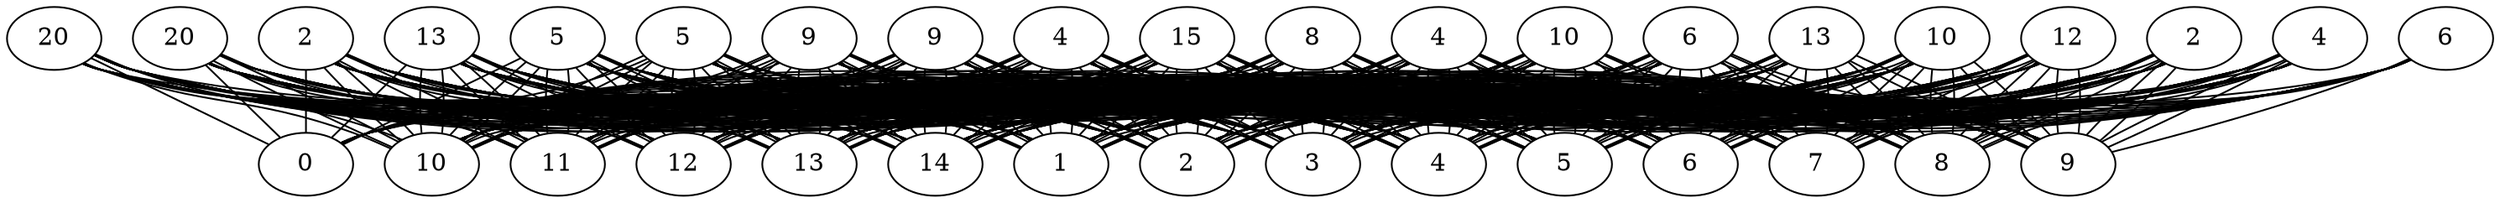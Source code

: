 graph X {
 0-0 [label="nodo0-0"];
 1-0 [label="nodo1-0"];
 0-1 [label="nodo0-1"];
 1-1 [label="nodo1-1"];
 0-2 [label="nodo0-2"];
 1-2 [label="nodo1-2"];
 0-3 [label="nodo0-3"];
 1-3 [label="nodo1-3"];
 0-4 [label="nodo0-4"];
 1-4 [label="nodo1-4"];
 0-5 [label="nodo0-5"];
 1-5 [label="nodo1-5"];
 0-6 [label="nodo0-6"];
 1-6 [label="nodo1-6"];
 0-7 [label="nodo0-7"];
 1-7 [label="nodo1-7"];
 0-8 [label="nodo0-8"];
 1-8 [label="nodo1-8"];
 0-9 [label="nodo0-9"];
 1-9 [label="nodo1-9"];
 0-10 [label="nodo0-10"];
 1-10 [label="nodo1-10"];
 0-11 [label="nodo0-11"];
 1-11 [label="nodo1-11"];
 0-12 [label="nodo0-12"];
 1-12 [label="nodo1-12"];
 0-13 [label="nodo0-13"];
 1-13 [label="nodo1-13"];
 0-14 [label="nodo0-14"];
 1-14 [label="nodo1-14"];
 0-15 [label="nodo0-15"];
 1-15 [label="nodo1-15"];
 0-16 [label="nodo0-16"];
 1-16 [label="nodo1-16"];
 0-17 [label="nodo0-17"];
 1-17 [label="nodo1-17"];
 0-18 [label="nodo0-18"];
 1-18 [label="nodo1-18"];
 0-19 [label="nodo0-19"];
 1-19 [label="nodo1-19"];
 2-0 [label="nodo2-0"];
 2-1 [label="nodo2-1"];
 2-2 [label="nodo2-2"];
 2-3 [label="nodo2-3"];
 2-4 [label="nodo2-4"];
 2-5 [label="nodo2-5"];
 2-6 [label="nodo2-6"];
 2-7 [label="nodo2-7"];
 2-8 [label="nodo2-8"];
 2-9 [label="nodo2-9"];
 2-10 [label="nodo2-10"];
 2-11 [label="nodo2-11"];
 2-12 [label="nodo2-12"];
 2-13 [label="nodo2-13"];
 2-14 [label="nodo2-14"];
 2-15 [label="nodo2-15"];
 2-16 [label="nodo2-16"];
 2-17 [label="nodo2-17"];
 2-18 [label="nodo2-18"];
 2-19 [label="nodo2-19"];
 3-0 [label="nodo3-0"];
 3-1 [label="nodo3-1"];
 3-2 [label="nodo3-2"];
 3-3 [label="nodo3-3"];
 3-4 [label="nodo3-4"];
 3-5 [label="nodo3-5"];
 3-6 [label="nodo3-6"];
 3-7 [label="nodo3-7"];
 3-8 [label="nodo3-8"];
 3-9 [label="nodo3-9"];
 3-10 [label="nodo3-10"];
 3-11 [label="nodo3-11"];
 3-12 [label="nodo3-12"];
 3-13 [label="nodo3-13"];
 3-14 [label="nodo3-14"];
 3-15 [label="nodo3-15"];
 3-16 [label="nodo3-16"];
 3-17 [label="nodo3-17"];
 3-18 [label="nodo3-18"];
 3-19 [label="nodo3-19"];
 4-0 [label="nodo4-0"];
 4-1 [label="nodo4-1"];
 4-2 [label="nodo4-2"];
 4-3 [label="nodo4-3"];
 4-4 [label="nodo4-4"];
 4-5 [label="nodo4-5"];
 4-6 [label="nodo4-6"];
 4-7 [label="nodo4-7"];
 4-8 [label="nodo4-8"];
 4-9 [label="nodo4-9"];
 4-10 [label="nodo4-10"];
 4-11 [label="nodo4-11"];
 4-12 [label="nodo4-12"];
 4-13 [label="nodo4-13"];
 4-14 [label="nodo4-14"];
 4-15 [label="nodo4-15"];
 4-16 [label="nodo4-16"];
 4-17 [label="nodo4-17"];
 4-18 [label="nodo4-18"];
 4-19 [label="nodo4-19"];
 5-0 [label="nodo5-0"];
 5-1 [label="nodo5-1"];
 5-2 [label="nodo5-2"];
 5-3 [label="nodo5-3"];
 5-4 [label="nodo5-4"];
 5-5 [label="nodo5-5"];
 5-6 [label="nodo5-6"];
 5-7 [label="nodo5-7"];
 5-8 [label="nodo5-8"];
 5-9 [label="nodo5-9"];
 5-10 [label="nodo5-10"];
 5-11 [label="nodo5-11"];
 5-12 [label="nodo5-12"];
 5-13 [label="nodo5-13"];
 5-14 [label="nodo5-14"];
 5-15 [label="nodo5-15"];
 5-16 [label="nodo5-16"];
 5-17 [label="nodo5-17"];
 5-18 [label="nodo5-18"];
 5-19 [label="nodo5-19"];
 6-0 [label="nodo6-0"];
 6-1 [label="nodo6-1"];
 6-2 [label="nodo6-2"];
 6-3 [label="nodo6-3"];
 6-4 [label="nodo6-4"];
 6-5 [label="nodo6-5"];
 6-6 [label="nodo6-6"];
 6-7 [label="nodo6-7"];
 6-8 [label="nodo6-8"];
 6-9 [label="nodo6-9"];
 6-10 [label="nodo6-10"];
 6-11 [label="nodo6-11"];
 6-12 [label="nodo6-12"];
 6-13 [label="nodo6-13"];
 6-14 [label="nodo6-14"];
 6-15 [label="nodo6-15"];
 6-16 [label="nodo6-16"];
 6-17 [label="nodo6-17"];
 6-18 [label="nodo6-18"];
 6-19 [label="nodo6-19"];
 7-0 [label="nodo7-0"];
 7-1 [label="nodo7-1"];
 7-2 [label="nodo7-2"];
 7-3 [label="nodo7-3"];
 7-4 [label="nodo7-4"];
 7-5 [label="nodo7-5"];
 7-6 [label="nodo7-6"];
 7-7 [label="nodo7-7"];
 7-8 [label="nodo7-8"];
 7-9 [label="nodo7-9"];
 7-10 [label="nodo7-10"];
 7-11 [label="nodo7-11"];
 7-12 [label="nodo7-12"];
 7-13 [label="nodo7-13"];
 7-14 [label="nodo7-14"];
 7-15 [label="nodo7-15"];
 7-16 [label="nodo7-16"];
 7-17 [label="nodo7-17"];
 7-18 [label="nodo7-18"];
 7-19 [label="nodo7-19"];
 8-0 [label="nodo8-0"];
 8-1 [label="nodo8-1"];
 8-2 [label="nodo8-2"];
 8-3 [label="nodo8-3"];
 8-4 [label="nodo8-4"];
 8-5 [label="nodo8-5"];
 8-6 [label="nodo8-6"];
 8-7 [label="nodo8-7"];
 8-8 [label="nodo8-8"];
 8-9 [label="nodo8-9"];
 8-10 [label="nodo8-10"];
 8-11 [label="nodo8-11"];
 8-12 [label="nodo8-12"];
 8-13 [label="nodo8-13"];
 8-14 [label="nodo8-14"];
 8-15 [label="nodo8-15"];
 8-16 [label="nodo8-16"];
 8-17 [label="nodo8-17"];
 8-18 [label="nodo8-18"];
 8-19 [label="nodo8-19"];
 9-0 [label="nodo9-0"];
 9-1 [label="nodo9-1"];
 9-2 [label="nodo9-2"];
 9-3 [label="nodo9-3"];
 9-4 [label="nodo9-4"];
 9-5 [label="nodo9-5"];
 9-6 [label="nodo9-6"];
 9-7 [label="nodo9-7"];
 9-8 [label="nodo9-8"];
 9-9 [label="nodo9-9"];
 9-10 [label="nodo9-10"];
 9-11 [label="nodo9-11"];
 9-12 [label="nodo9-12"];
 9-13 [label="nodo9-13"];
 9-14 [label="nodo9-14"];
 9-15 [label="nodo9-15"];
 9-16 [label="nodo9-16"];
 9-17 [label="nodo9-17"];
 9-18 [label="nodo9-18"];
 9-19 [label="nodo9-19"];
 10-0 [label="nodo10-0"];
 10-1 [label="nodo10-1"];
 10-2 [label="nodo10-2"];
 10-3 [label="nodo10-3"];
 10-4 [label="nodo10-4"];
 10-5 [label="nodo10-5"];
 10-6 [label="nodo10-6"];
 10-7 [label="nodo10-7"];
 10-8 [label="nodo10-8"];
 10-9 [label="nodo10-9"];
 10-10 [label="nodo10-10"];
 10-11 [label="nodo10-11"];
 10-12 [label="nodo10-12"];
 10-13 [label="nodo10-13"];
 10-14 [label="nodo10-14"];
 10-15 [label="nodo10-15"];
 10-16 [label="nodo10-16"];
 10-17 [label="nodo10-17"];
 10-18 [label="nodo10-18"];
 10-19 [label="nodo10-19"];
 11-0 [label="nodo11-0"];
 11-1 [label="nodo11-1"];
 11-2 [label="nodo11-2"];
 11-3 [label="nodo11-3"];
 11-4 [label="nodo11-4"];
 11-5 [label="nodo11-5"];
 11-6 [label="nodo11-6"];
 11-7 [label="nodo11-7"];
 11-8 [label="nodo11-8"];
 11-9 [label="nodo11-9"];
 11-10 [label="nodo11-10"];
 11-11 [label="nodo11-11"];
 11-12 [label="nodo11-12"];
 11-13 [label="nodo11-13"];
 11-14 [label="nodo11-14"];
 11-15 [label="nodo11-15"];
 11-16 [label="nodo11-16"];
 11-17 [label="nodo11-17"];
 11-18 [label="nodo11-18"];
 11-19 [label="nodo11-19"];
 12-0 [label="nodo12-0"];
 12-1 [label="nodo12-1"];
 12-2 [label="nodo12-2"];
 12-3 [label="nodo12-3"];
 12-4 [label="nodo12-4"];
 12-5 [label="nodo12-5"];
 12-6 [label="nodo12-6"];
 12-7 [label="nodo12-7"];
 12-8 [label="nodo12-8"];
 12-9 [label="nodo12-9"];
 12-10 [label="nodo12-10"];
 12-11 [label="nodo12-11"];
 12-12 [label="nodo12-12"];
 12-13 [label="nodo12-13"];
 12-14 [label="nodo12-14"];
 12-15 [label="nodo12-15"];
 12-16 [label="nodo12-16"];
 12-17 [label="nodo12-17"];
 12-18 [label="nodo12-18"];
 12-19 [label="nodo12-19"];
 13-0 [label="nodo13-0"];
 13-1 [label="nodo13-1"];
 13-2 [label="nodo13-2"];
 13-3 [label="nodo13-3"];
 13-4 [label="nodo13-4"];
 13-5 [label="nodo13-5"];
 13-6 [label="nodo13-6"];
 13-7 [label="nodo13-7"];
 13-8 [label="nodo13-8"];
 13-9 [label="nodo13-9"];
 13-10 [label="nodo13-10"];
 13-11 [label="nodo13-11"];
 13-12 [label="nodo13-12"];
 13-13 [label="nodo13-13"];
 13-14 [label="nodo13-14"];
 13-15 [label="nodo13-15"];
 13-16 [label="nodo13-16"];
 13-17 [label="nodo13-17"];
 13-18 [label="nodo13-18"];
 13-19 [label="nodo13-19"];
 14-0 [label="nodo14-0"];
 14-1 [label="nodo14-1"];
 14-2 [label="nodo14-2"];
 14-3 [label="nodo14-3"];
 14-4 [label="nodo14-4"];
 14-5 [label="nodo14-5"];
 14-6 [label="nodo14-6"];
 14-7 [label="nodo14-7"];
 14-8 [label="nodo14-8"];
 14-9 [label="nodo14-9"];
 14-10 [label="nodo14-10"];
 14-11 [label="nodo14-11"];
 14-12 [label="nodo14-12"];
 14-13 [label="nodo14-13"];
 14-14 [label="nodo14-14"];
 14-15 [label="nodo14-15"];
 14-16 [label="nodo14-16"];
 14-17 [label="nodo14-17"];
 14-18 [label="nodo14-18"];
 14-19 [label="nodo14-19"];
  0-0 -- 1-0  [label="8"];
  0-0 -- 0-1  [label="20"];
  0-1 -- 1-1  [label="9"];
  0-1 -- 0-2  [label="2"];
  0-2 -- 1-2  [label="16"];
  0-2 -- 0-3  [label="8"];
  0-3 -- 1-3  [label="3"];
  0-3 -- 0-4  [label="5"];
  0-4 -- 1-4  [label="5"];
  0-4 -- 0-5  [label="20"];
  0-5 -- 1-5  [label="9"];
  0-5 -- 0-6  [label="6"];
  0-6 -- 1-6  [label="6"];
  0-6 -- 0-7  [label="19"];
  0-7 -- 1-7  [label="9"];
  0-7 -- 0-8  [label="8"];
  0-8 -- 1-8  [label="2"];
  0-8 -- 0-9  [label="18"];
  0-9 -- 1-9  [label="16"];
  0-9 -- 0-10  [label="11"];
  0-10 -- 1-10  [label="8"];
  0-10 -- 0-11  [label="20"];
  0-11 -- 1-11  [label="7"];
  0-11 -- 0-12  [label="8"];
  0-12 -- 1-12  [label="3"];
  0-12 -- 0-13  [label="14"];
  0-13 -- 1-13  [label="7"];
  0-13 -- 0-14  [label="15"];
  0-14 -- 1-14  [label="11"];
  0-14 -- 0-15  [label="19"];
  0-15 -- 1-15  [label="1"];
  0-15 -- 0-16  [label="18"];
  0-16 -- 1-16  [label="3"];
  0-16 -- 0-17  [label="2"];
  0-17 -- 1-17  [label="20"];
  0-17 -- 0-18  [label="8"];
  0-18 -- 1-18  [label="4"];
  0-18 -- 0-19  [label="17"];
  0-19 -- 1-19  [label="14"];
  1-0 -- 2-0  [label="11"];
  1-0 -- 1-1  [label="6"];
  1-1 -- 2-1  [label="12"];
  1-1 -- 1-2  [label="10"];
  1-2 -- 2-2  [label="8"];
  1-2 -- 1-3  [label="18"];
  1-3 -- 2-3  [label="2"];
  1-3 -- 1-4  [label="11"];
  1-4 -- 2-4  [label="11"];
  1-4 -- 1-5  [label="6"];
  1-5 -- 2-5  [label="15"];
  1-5 -- 1-6  [label="14"];
  1-6 -- 2-6  [label="20"];
  1-6 -- 1-7  [label="19"];
  1-7 -- 2-7  [label="19"];
  1-7 -- 1-8  [label="7"];
  1-8 -- 2-8  [label="14"];
  1-8 -- 1-9  [label="18"];
  1-9 -- 2-9  [label="13"];
  1-9 -- 1-10  [label="14"];
  1-10 -- 2-10  [label="1"];
  1-10 -- 1-11  [label="19"];
  1-11 -- 2-11  [label="16"];
  1-11 -- 1-12  [label="15"];
  1-12 -- 2-12  [label="8"];
  1-12 -- 1-13  [label="3"];
  1-13 -- 2-13  [label="9"];
  1-13 -- 1-14  [label="12"];
  1-14 -- 2-14  [label="6"];
  1-14 -- 1-15  [label="19"];
  1-15 -- 2-15  [label="6"];
  1-15 -- 1-16  [label="13"];
  1-16 -- 2-16  [label="4"];
  1-16 -- 1-17  [label="16"];
  1-17 -- 2-17  [label="15"];
  1-17 -- 1-18  [label="13"];
  1-18 -- 2-18  [label="11"];
  1-18 -- 1-19  [label="14"];
  1-19 -- 2-19  [label="10"];
  2-0 -- 3-0  [label="12"];
  2-0 -- 2-1  [label="7"];
  2-1 -- 3-1  [label="8"];
  2-1 -- 2-2  [label="6"];
  2-2 -- 3-2  [label="19"];
  2-2 -- 2-3  [label="16"];
  2-3 -- 3-3  [label="2"];
  2-3 -- 2-4  [label="10"];
  2-4 -- 3-4  [label="5"];
  2-4 -- 2-5  [label="20"];
  2-5 -- 3-5  [label="18"];
  2-5 -- 2-6  [label="19"];
  2-6 -- 3-6  [label="5"];
  2-6 -- 2-7  [label="11"];
  2-7 -- 3-7  [label="20"];
  2-7 -- 2-8  [label="7"];
  2-8 -- 3-8  [label="17"];
  2-8 -- 2-9  [label="4"];
  2-9 -- 3-9  [label="12"];
  2-9 -- 2-10  [label="16"];
  2-10 -- 3-10  [label="2"];
  2-10 -- 2-11  [label="15"];
  2-11 -- 3-11  [label="7"];
  2-11 -- 2-12  [label="8"];
  2-12 -- 3-12  [label="4"];
  2-12 -- 2-13  [label="2"];
  2-13 -- 3-13  [label="19"];
  2-13 -- 2-14  [label="3"];
  2-14 -- 3-14  [label="6"];
  2-14 -- 2-15  [label="20"];
  2-15 -- 3-15  [label="19"];
  2-15 -- 2-16  [label="13"];
  2-16 -- 3-16  [label="11"];
  2-16 -- 2-17  [label="2"];
  2-17 -- 3-17  [label="4"];
  2-17 -- 2-18  [label="2"];
  2-18 -- 3-18  [label="8"];
  2-18 -- 2-19  [label="17"];
  2-19 -- 3-19  [label="8"];
  3-0 -- 4-0  [label="17"];
  3-0 -- 3-1  [label="13"];
  3-1 -- 4-1  [label="16"];
  3-1 -- 3-2  [label="3"];
  3-2 -- 4-2  [label="8"];
  3-2 -- 3-3  [label="5"];
  3-3 -- 4-3  [label="14"];
  3-3 -- 3-4  [label="15"];
  3-4 -- 4-4  [label="7"];
  3-4 -- 3-5  [label="15"];
  3-5 -- 4-5  [label="14"];
  3-5 -- 3-6  [label="2"];
  3-6 -- 4-6  [label="12"];
  3-6 -- 3-7  [label="8"];
  3-7 -- 4-7  [label="11"];
  3-7 -- 3-8  [label="12"];
  3-8 -- 4-8  [label="15"];
  3-8 -- 3-9  [label="3"];
  3-9 -- 4-9  [label="2"];
  3-9 -- 3-10  [label="15"];
  3-10 -- 4-10  [label="2"];
  3-10 -- 3-11  [label="8"];
  3-11 -- 4-11  [label="1"];
  3-11 -- 3-12  [label="10"];
  3-12 -- 4-12  [label="16"];
  3-12 -- 3-13  [label="6"];
  3-13 -- 4-13  [label="12"];
  3-13 -- 3-14  [label="7"];
  3-14 -- 4-14  [label="10"];
  3-14 -- 3-15  [label="13"];
  3-15 -- 4-15  [label="16"];
  3-15 -- 3-16  [label="6"];
  3-16 -- 4-16  [label="9"];
  3-16 -- 3-17  [label="7"];
  3-17 -- 4-17  [label="2"];
  3-17 -- 3-18  [label="5"];
  3-18 -- 4-18  [label="5"];
  3-18 -- 3-19  [label="5"];
  3-19 -- 4-19  [label="19"];
  4-0 -- 5-0  [label="1"];
  4-0 -- 4-1  [label="2"];
  4-1 -- 5-1  [label="6"];
  4-1 -- 4-2  [label="9"];
  4-2 -- 5-2  [label="2"];
  4-2 -- 4-3  [label="17"];
  4-3 -- 5-3  [label="10"];
  4-3 -- 4-4  [label="20"];
  4-4 -- 5-4  [label="1"];
  4-4 -- 4-5  [label="5"];
  4-5 -- 5-5  [label="4"];
  4-5 -- 4-6  [label="11"];
  4-6 -- 5-6  [label="10"];
  4-6 -- 4-7  [label="8"];
  4-7 -- 5-7  [label="20"];
  4-7 -- 4-8  [label="15"];
  4-8 -- 5-8  [label="15"];
  4-8 -- 4-9  [label="13"];
  4-9 -- 5-9  [label="15"];
  4-9 -- 4-10  [label="11"];
  4-10 -- 5-10  [label="20"];
  4-10 -- 4-11  [label="11"];
  4-11 -- 5-11  [label="11"];
  4-11 -- 4-12  [label="18"];
  4-12 -- 5-12  [label="8"];
  4-12 -- 4-13  [label="6"];
  4-13 -- 5-13  [label="7"];
  4-13 -- 4-14  [label="14"];
  4-14 -- 5-14  [label="20"];
  4-14 -- 4-15  [label="9"];
  4-15 -- 5-15  [label="5"];
  4-15 -- 4-16  [label="18"];
  4-16 -- 5-16  [label="5"];
  4-16 -- 4-17  [label="1"];
  4-17 -- 5-17  [label="20"];
  4-17 -- 4-18  [label="17"];
  4-18 -- 5-18  [label="12"];
  4-18 -- 4-19  [label="3"];
  4-19 -- 5-19  [label="12"];
  5-0 -- 6-0  [label="18"];
  5-0 -- 5-1  [label="18"];
  5-1 -- 6-1  [label="7"];
  5-1 -- 5-2  [label="12"];
  5-2 -- 6-2  [label="14"];
  5-2 -- 5-3  [label="14"];
  5-3 -- 6-3  [label="19"];
  5-3 -- 5-4  [label="15"];
  5-4 -- 6-4  [label="8"];
  5-4 -- 5-5  [label="9"];
  5-5 -- 6-5  [label="10"];
  5-5 -- 5-6  [label="17"];
  5-6 -- 6-6  [label="4"];
  5-6 -- 5-7  [label="11"];
  5-7 -- 6-7  [label="17"];
  5-7 -- 5-8  [label="14"];
  5-8 -- 6-8  [label="1"];
  5-8 -- 5-9  [label="20"];
  5-9 -- 6-9  [label="18"];
  5-9 -- 5-10  [label="11"];
  5-10 -- 6-10  [label="6"];
  5-10 -- 5-11  [label="19"];
  5-11 -- 6-11  [label="6"];
  5-11 -- 5-12  [label="1"];
  5-12 -- 6-12  [label="11"];
  5-12 -- 5-13  [label="4"];
  5-13 -- 6-13  [label="3"];
  5-13 -- 5-14  [label="9"];
  5-14 -- 6-14  [label="5"];
  5-14 -- 5-15  [label="16"];
  5-15 -- 6-15  [label="2"];
  5-15 -- 5-16  [label="14"];
  5-16 -- 6-16  [label="13"];
  5-16 -- 5-17  [label="1"];
  5-17 -- 6-17  [label="3"];
  5-17 -- 5-18  [label="8"];
  5-18 -- 6-18  [label="1"];
  5-18 -- 5-19  [label="10"];
  5-19 -- 6-19  [label="3"];
  6-0 -- 7-0  [label="9"];
  6-0 -- 6-1  [label="19"];
  6-1 -- 7-1  [label="4"];
  6-1 -- 6-2  [label="10"];
  6-2 -- 7-2  [label="11"];
  6-2 -- 6-3  [label="19"];
  6-3 -- 7-3  [label="8"];
  6-3 -- 6-4  [label="12"];
  6-4 -- 7-4  [label="20"];
  6-4 -- 6-5  [label="5"];
  6-5 -- 7-5  [label="10"];
  6-5 -- 6-6  [label="6"];
  6-6 -- 7-6  [label="2"];
  6-6 -- 6-7  [label="14"];
  6-7 -- 7-7  [label="12"];
  6-7 -- 6-8  [label="1"];
  6-8 -- 7-8  [label="6"];
  6-8 -- 6-9  [label="7"];
  6-9 -- 7-9  [label="7"];
  6-9 -- 6-10  [label="10"];
  6-10 -- 7-10  [label="2"];
  6-10 -- 6-11  [label="5"];
  6-11 -- 7-11  [label="6"];
  6-11 -- 6-12  [label="11"];
  6-12 -- 7-12  [label="7"];
  6-12 -- 6-13  [label="1"];
  6-13 -- 7-13  [label="20"];
  6-13 -- 6-14  [label="14"];
  6-14 -- 7-14  [label="3"];
  6-14 -- 6-15  [label="5"];
  6-15 -- 7-15  [label="15"];
  6-15 -- 6-16  [label="6"];
  6-16 -- 7-16  [label="19"];
  6-16 -- 6-17  [label="4"];
  6-17 -- 7-17  [label="4"];
  6-17 -- 6-18  [label="10"];
  6-18 -- 7-18  [label="19"];
  6-18 -- 6-19  [label="7"];
  6-19 -- 7-19  [label="19"];
  7-0 -- 8-0  [label="16"];
  7-0 -- 7-1  [label="2"];
  7-1 -- 8-1  [label="10"];
  7-1 -- 7-2  [label="3"];
  7-2 -- 8-2  [label="11"];
  7-2 -- 7-3  [label="17"];
  7-3 -- 8-3  [label="1"];
  7-3 -- 7-4  [label="2"];
  7-4 -- 8-4  [label="8"];
  7-4 -- 7-5  [label="5"];
  7-5 -- 8-5  [label="8"];
  7-5 -- 7-6  [label="15"];
  7-6 -- 8-6  [label="19"];
  7-6 -- 7-7  [label="4"];
  7-7 -- 8-7  [label="16"];
  7-7 -- 7-8  [label="16"];
  7-8 -- 8-8  [label="7"];
  7-8 -- 7-9  [label="3"];
  7-9 -- 8-9  [label="6"];
  7-9 -- 7-10  [label="11"];
  7-10 -- 8-10  [label="20"];
  7-10 -- 7-11  [label="3"];
  7-11 -- 8-11  [label="4"];
  7-11 -- 7-12  [label="10"];
  7-12 -- 8-12  [label="14"];
  7-12 -- 7-13  [label="6"];
  7-13 -- 8-13  [label="7"];
  7-13 -- 7-14  [label="15"];
  7-14 -- 8-14  [label="12"];
  7-14 -- 7-15  [label="18"];
  7-15 -- 8-15  [label="5"];
  7-15 -- 7-16  [label="8"];
  7-16 -- 8-16  [label="19"];
  7-16 -- 7-17  [label="6"];
  7-17 -- 8-17  [label="6"];
  7-17 -- 7-18  [label="19"];
  7-18 -- 8-18  [label="12"];
  7-18 -- 7-19  [label="11"];
  7-19 -- 8-19  [label="12"];
  8-0 -- 9-0  [label="16"];
  8-0 -- 8-1  [label="5"];
  8-1 -- 9-1  [label="14"];
  8-1 -- 8-2  [label="3"];
  8-2 -- 9-2  [label="20"];
  8-2 -- 8-3  [label="13"];
  8-3 -- 9-3  [label="15"];
  8-3 -- 8-4  [label="11"];
  8-4 -- 9-4  [label="11"];
  8-4 -- 8-5  [label="8"];
  8-5 -- 9-5  [label="9"];
  8-5 -- 8-6  [label="2"];
  8-6 -- 9-6  [label="5"];
  8-6 -- 8-7  [label="6"];
  8-7 -- 9-7  [label="2"];
  8-7 -- 8-8  [label="6"];
  8-8 -- 9-8  [label="20"];
  8-8 -- 8-9  [label="6"];
  8-9 -- 9-9  [label="8"];
  8-9 -- 8-10  [label="11"];
  8-10 -- 9-10  [label="16"];
  8-10 -- 8-11  [label="18"];
  8-11 -- 9-11  [label="6"];
  8-11 -- 8-12  [label="20"];
  8-12 -- 9-12  [label="14"];
  8-12 -- 8-13  [label="18"];
  8-13 -- 9-13  [label="9"];
  8-13 -- 8-14  [label="6"];
  8-14 -- 9-14  [label="8"];
  8-14 -- 8-15  [label="8"];
  8-15 -- 9-15  [label="20"];
  8-15 -- 8-16  [label="9"];
  8-16 -- 9-16  [label="9"];
  8-16 -- 8-17  [label="13"];
  8-17 -- 9-17  [label="13"];
  8-17 -- 8-18  [label="20"];
  8-18 -- 9-18  [label="12"];
  8-18 -- 8-19  [label="6"];
  8-19 -- 9-19  [label="8"];
  9-0 -- 10-0  [label="8"];
  9-0 -- 9-1  [label="8"];
  9-1 -- 10-1  [label="1"];
  9-1 -- 9-2  [label="14"];
  9-2 -- 10-2  [label="19"];
  9-2 -- 9-3  [label="19"];
  9-3 -- 10-3  [label="1"];
  9-3 -- 9-4  [label="1"];
  9-4 -- 10-4  [label="17"];
  9-4 -- 9-5  [label="6"];
  9-5 -- 10-5  [label="5"];
  9-5 -- 9-6  [label="9"];
  9-6 -- 10-6  [label="19"];
  9-6 -- 9-7  [label="6"];
  9-7 -- 10-7  [label="20"];
  9-7 -- 9-8  [label="2"];
  9-8 -- 10-8  [label="16"];
  9-8 -- 9-9  [label="8"];
  9-9 -- 10-9  [label="19"];
  9-9 -- 9-10  [label="15"];
  9-10 -- 10-10  [label="13"];
  9-10 -- 9-11  [label="5"];
  9-11 -- 10-11  [label="6"];
  9-11 -- 9-12  [label="8"];
  9-12 -- 10-12  [label="7"];
  9-12 -- 9-13  [label="15"];
  9-13 -- 10-13  [label="3"];
  9-13 -- 9-14  [label="16"];
  9-14 -- 10-14  [label="1"];
  9-14 -- 9-15  [label="20"];
  9-15 -- 10-15  [label="2"];
  9-15 -- 9-16  [label="12"];
  9-16 -- 10-16  [label="20"];
  9-16 -- 9-17  [label="16"];
  9-17 -- 10-17  [label="14"];
  9-17 -- 9-18  [label="16"];
  9-18 -- 10-18  [label="16"];
  9-18 -- 9-19  [label="19"];
  9-19 -- 10-19  [label="1"];
  10-0 -- 11-0  [label="8"];
  10-0 -- 10-1  [label="2"];
  10-1 -- 11-1  [label="13"];
  10-1 -- 10-2  [label="3"];
  10-2 -- 11-2  [label="20"];
  10-2 -- 10-3  [label="6"];
  10-3 -- 11-3  [label="17"];
  10-3 -- 10-4  [label="16"];
  10-4 -- 11-4  [label="3"];
  10-4 -- 10-5  [label="17"];
  10-5 -- 11-5  [label="13"];
  10-5 -- 10-6  [label="9"];
  10-6 -- 11-6  [label="16"];
  10-6 -- 10-7  [label="17"];
  10-7 -- 11-7  [label="15"];
  10-7 -- 10-8  [label="16"];
  10-8 -- 11-8  [label="18"];
  10-8 -- 10-9  [label="1"];
  10-9 -- 11-9  [label="8"];
  10-9 -- 10-10  [label="4"];
  10-10 -- 11-10  [label="10"];
  10-10 -- 10-11  [label="13"];
  10-11 -- 11-11  [label="1"];
  10-11 -- 10-12  [label="7"];
  10-12 -- 11-12  [label="19"];
  10-12 -- 10-13  [label="8"];
  10-13 -- 11-13  [label="12"];
  10-13 -- 10-14  [label="11"];
  10-14 -- 11-14  [label="7"];
  10-14 -- 10-15  [label="19"];
  10-15 -- 11-15  [label="18"];
  10-15 -- 10-16  [label="1"];
  10-16 -- 11-16  [label="9"];
  10-16 -- 10-17  [label="20"];
  10-17 -- 11-17  [label="8"];
  10-17 -- 10-18  [label="6"];
  10-18 -- 11-18  [label="1"];
  10-18 -- 10-19  [label="7"];
  10-19 -- 11-19  [label="13"];
  11-0 -- 12-0  [label="15"];
  11-0 -- 11-1  [label="3"];
  11-1 -- 12-1  [label="10"];
  11-1 -- 11-2  [label="14"];
  11-2 -- 12-2  [label="5"];
  11-2 -- 11-3  [label="3"];
  11-3 -- 12-3  [label="14"];
  11-3 -- 11-4  [label="12"];
  11-4 -- 12-4  [label="16"];
  11-4 -- 11-5  [label="14"];
  11-5 -- 12-5  [label="20"];
  11-5 -- 11-6  [label="2"];
  11-6 -- 12-6  [label="12"];
  11-6 -- 11-7  [label="18"];
  11-7 -- 12-7  [label="3"];
  11-7 -- 11-8  [label="13"];
  11-8 -- 12-8  [label="1"];
  11-8 -- 11-9  [label="18"];
  11-9 -- 12-9  [label="5"];
  11-9 -- 11-10  [label="5"];
  11-10 -- 12-10  [label="1"];
  11-10 -- 11-11  [label="17"];
  11-11 -- 12-11  [label="11"];
  11-11 -- 11-12  [label="13"];
  11-12 -- 12-12  [label="10"];
  11-12 -- 11-13  [label="1"];
  11-13 -- 12-13  [label="13"];
  11-13 -- 11-14  [label="11"];
  11-14 -- 12-14  [label="20"];
  11-14 -- 11-15  [label="5"];
  11-15 -- 12-15  [label="15"];
  11-15 -- 11-16  [label="5"];
  11-16 -- 12-16  [label="5"];
  11-16 -- 11-17  [label="3"];
  11-17 -- 12-17  [label="1"];
  11-17 -- 11-18  [label="14"];
  11-18 -- 12-18  [label="17"];
  11-18 -- 11-19  [label="14"];
  11-19 -- 12-19  [label="2"];
  12-0 -- 13-0  [label="1"];
  12-0 -- 12-1  [label="15"];
  12-1 -- 13-1  [label="5"];
  12-1 -- 12-2  [label="10"];
  12-2 -- 13-2  [label="4"];
  12-2 -- 12-3  [label="7"];
  12-3 -- 13-3  [label="11"];
  12-3 -- 12-4  [label="20"];
  12-4 -- 13-4  [label="10"];
  12-4 -- 12-5  [label="11"];
  12-5 -- 13-5  [label="17"];
  12-5 -- 12-6  [label="18"];
  12-6 -- 13-6  [label="4"];
  12-6 -- 12-7  [label="6"];
  12-7 -- 13-7  [label="1"];
  12-7 -- 12-8  [label="3"];
  12-8 -- 13-8  [label="3"];
  12-8 -- 12-9  [label="9"];
  12-9 -- 13-9  [label="12"];
  12-9 -- 12-10  [label="14"];
  12-10 -- 13-10  [label="17"];
  12-10 -- 12-11  [label="6"];
  12-11 -- 13-11  [label="14"];
  12-11 -- 12-12  [label="6"];
  12-12 -- 13-12  [label="1"];
  12-12 -- 12-13  [label="5"];
  12-13 -- 13-13  [label="2"];
  12-13 -- 12-14  [label="16"];
  12-14 -- 13-14  [label="10"];
  12-14 -- 12-15  [label="6"];
  12-15 -- 13-15  [label="7"];
  12-15 -- 12-16  [label="5"];
  12-16 -- 13-16  [label="1"];
  12-16 -- 12-17  [label="9"];
  12-17 -- 13-17  [label="18"];
  12-17 -- 12-18  [label="11"];
  12-18 -- 13-18  [label="14"];
  12-18 -- 12-19  [label="10"];
  12-19 -- 13-19  [label="7"];
  13-0 -- 14-0  [label="8"];
  13-0 -- 13-1  [label="16"];
  13-1 -- 14-1  [label="9"];
  13-1 -- 13-2  [label="18"];
  13-2 -- 14-2  [label="19"];
  13-2 -- 13-3  [label="12"];
  13-3 -- 14-3  [label="17"];
  13-3 -- 13-4  [label="1"];
  13-4 -- 14-4  [label="13"];
  13-4 -- 13-5  [label="14"];
  13-5 -- 14-5  [label="8"];
  13-5 -- 13-6  [label="14"];
  13-6 -- 14-6  [label="14"];
  13-6 -- 13-7  [label="2"];
  13-7 -- 14-7  [label="7"];
  13-7 -- 13-8  [label="14"];
  13-8 -- 14-8  [label="20"];
  13-8 -- 13-9  [label="2"];
  13-9 -- 14-9  [label="7"];
  13-9 -- 13-10  [label="1"];
  13-10 -- 14-10  [label="17"];
  13-10 -- 13-11  [label="13"];
  13-11 -- 14-11  [label="9"];
  13-11 -- 13-12  [label="8"];
  13-12 -- 14-12  [label="20"];
  13-12 -- 13-13  [label="2"];
  13-13 -- 14-13  [label="3"];
  13-13 -- 13-14  [label="1"];
  13-14 -- 14-14  [label="20"];
  13-14 -- 13-15  [label="1"];
  13-15 -- 14-15  [label="19"];
  13-15 -- 13-16  [label="10"];
  13-16 -- 14-16  [label="6"];
  13-16 -- 13-17  [label="16"];
  13-17 -- 14-17  [label="9"];
  13-17 -- 13-18  [label="2"];
  13-18 -- 14-18  [label="3"];
  13-18 -- 13-19  [label="12"];
  13-19 -- 14-19  [label="19"];
  14-0 -- 14-1  [label="4"];
  14-1 -- 14-2  [label="10"];
  14-2 -- 14-3  [label="6"];
  14-3 -- 14-4  [label="13"];
  14-4 -- 14-5  [label="10"];
  14-5 -- 14-6  [label="12"];
  14-6 -- 14-7  [label="2"];
  14-7 -- 14-8  [label="4"];
  14-8 -- 14-9  [label="20"];
  14-9 -- 14-10  [label="20"];
  14-10 -- 14-11  [label="2"];
  14-11 -- 14-12  [label="13"];
  14-12 -- 14-13  [label="5"];
  14-13 -- 14-14  [label="5"];
  14-14 -- 14-15  [label="9"];
  14-15 -- 14-16  [label="9"];
  14-16 -- 14-17  [label="4"];
  14-17 -- 14-18  [label="15"];
  14-18 -- 14-19  [label="6"];
}
